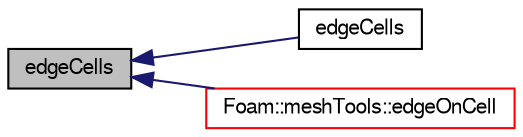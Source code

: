 digraph "edgeCells"
{
  bgcolor="transparent";
  edge [fontname="FreeSans",fontsize="10",labelfontname="FreeSans",labelfontsize="10"];
  node [fontname="FreeSans",fontsize="10",shape=record];
  rankdir="LR";
  Node33926 [label="edgeCells",height=0.2,width=0.4,color="black", fillcolor="grey75", style="filled", fontcolor="black"];
  Node33926 -> Node33927 [dir="back",color="midnightblue",fontsize="10",style="solid",fontname="FreeSans"];
  Node33927 [label="edgeCells",height=0.2,width=0.4,color="black",URL="$a27530.html#a5d07940b4f2c9d0e5a60a13943fb3023",tooltip="edgeCells using pointFaces, edges, pointEdges "];
  Node33926 -> Node33928 [dir="back",color="midnightblue",fontsize="10",style="solid",fontname="FreeSans"];
  Node33928 [label="Foam::meshTools::edgeOnCell",height=0.2,width=0.4,color="red",URL="$a21153.html#a2d6f6b5315a0e8b9a216372ee6f4a3f4",tooltip="Is edge used by cell. "];
}
